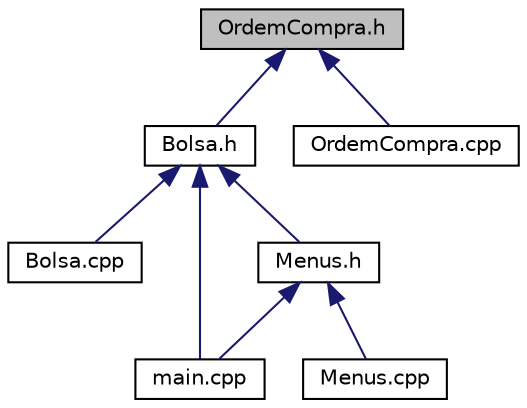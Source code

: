 digraph "OrdemCompra.h"
{
  edge [fontname="Helvetica",fontsize="10",labelfontname="Helvetica",labelfontsize="10"];
  node [fontname="Helvetica",fontsize="10",shape=record];
  Node12 [label="OrdemCompra.h",height=0.2,width=0.4,color="black", fillcolor="grey75", style="filled", fontcolor="black"];
  Node12 -> Node13 [dir="back",color="midnightblue",fontsize="10",style="solid"];
  Node13 [label="Bolsa.h",height=0.2,width=0.4,color="black", fillcolor="white", style="filled",URL="$_bolsa_8h.html"];
  Node13 -> Node14 [dir="back",color="midnightblue",fontsize="10",style="solid"];
  Node14 [label="Bolsa.cpp",height=0.2,width=0.4,color="black", fillcolor="white", style="filled",URL="$_bolsa_8cpp.html"];
  Node13 -> Node15 [dir="back",color="midnightblue",fontsize="10",style="solid"];
  Node15 [label="main.cpp",height=0.2,width=0.4,color="black", fillcolor="white", style="filled",URL="$main_8cpp.html"];
  Node13 -> Node16 [dir="back",color="midnightblue",fontsize="10",style="solid"];
  Node16 [label="Menus.h",height=0.2,width=0.4,color="black", fillcolor="white", style="filled",URL="$_menus_8h.html"];
  Node16 -> Node15 [dir="back",color="midnightblue",fontsize="10",style="solid"];
  Node16 -> Node17 [dir="back",color="midnightblue",fontsize="10",style="solid"];
  Node17 [label="Menus.cpp",height=0.2,width=0.4,color="black", fillcolor="white", style="filled",URL="$_menus_8cpp.html"];
  Node12 -> Node18 [dir="back",color="midnightblue",fontsize="10",style="solid"];
  Node18 [label="OrdemCompra.cpp",height=0.2,width=0.4,color="black", fillcolor="white", style="filled",URL="$_ordem_compra_8cpp.html"];
}
